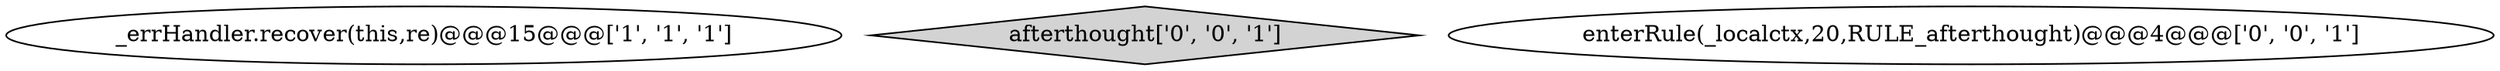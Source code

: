 digraPh {
10 [style = filled, label = "_errHandler.recover(this,re)@@@15@@@['1', '1', '1']", fillcolor = white, shape = ellipse image = "AAA0AAABBB1BBB"];
15 [style = filled, label = "afterthought['0', '0', '1']", fillcolor = lightgray, shape = diamond image = "AAA0AAABBB3BBB"];
17 [style = filled, label = "enterRule(_localctx,20,RULE_afterthought)@@@4@@@['0', '0', '1']", fillcolor = white, shape = ellipse image = "AAA0AAABBB3BBB"];
}
